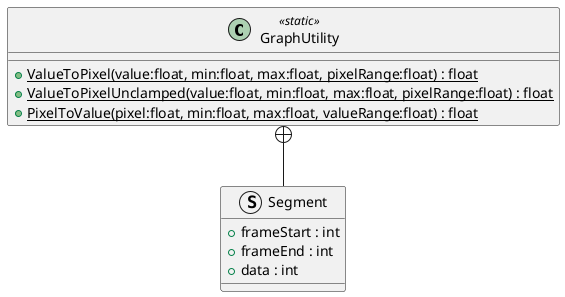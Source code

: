 @startuml
class GraphUtility <<static>> {
    + {static} ValueToPixel(value:float, min:float, max:float, pixelRange:float) : float
    + {static} ValueToPixelUnclamped(value:float, min:float, max:float, pixelRange:float) : float
    + {static} PixelToValue(pixel:float, min:float, max:float, valueRange:float) : float
}
struct Segment {
    + frameStart : int
    + frameEnd : int
    + data : int
}
GraphUtility +-- Segment
@enduml
